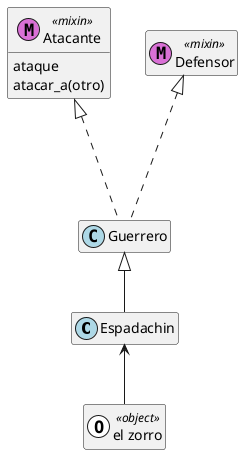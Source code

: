 @startuml
  hide empty members
  set namespaceseparator none
  class "Espadachin" << (C, lightblue) >>
  class "Guerrero" << (C, lightblue) >>
  class "Atacante" << (M, orchid) mixin >>
  "Atacante" : {method} ataque
  "Atacante" : {method} atacar_a(otro)
  class "Defensor" << (M, orchid) mixin >>
  "Defensor" <|-.- "Guerrero"
  "Atacante" <|-.- "Guerrero"
  "Guerrero" <|-- "Espadachin"
  class "el zorro" << (O, white) object >>
  "Espadachin" <-- "el zorro"
@enduml
